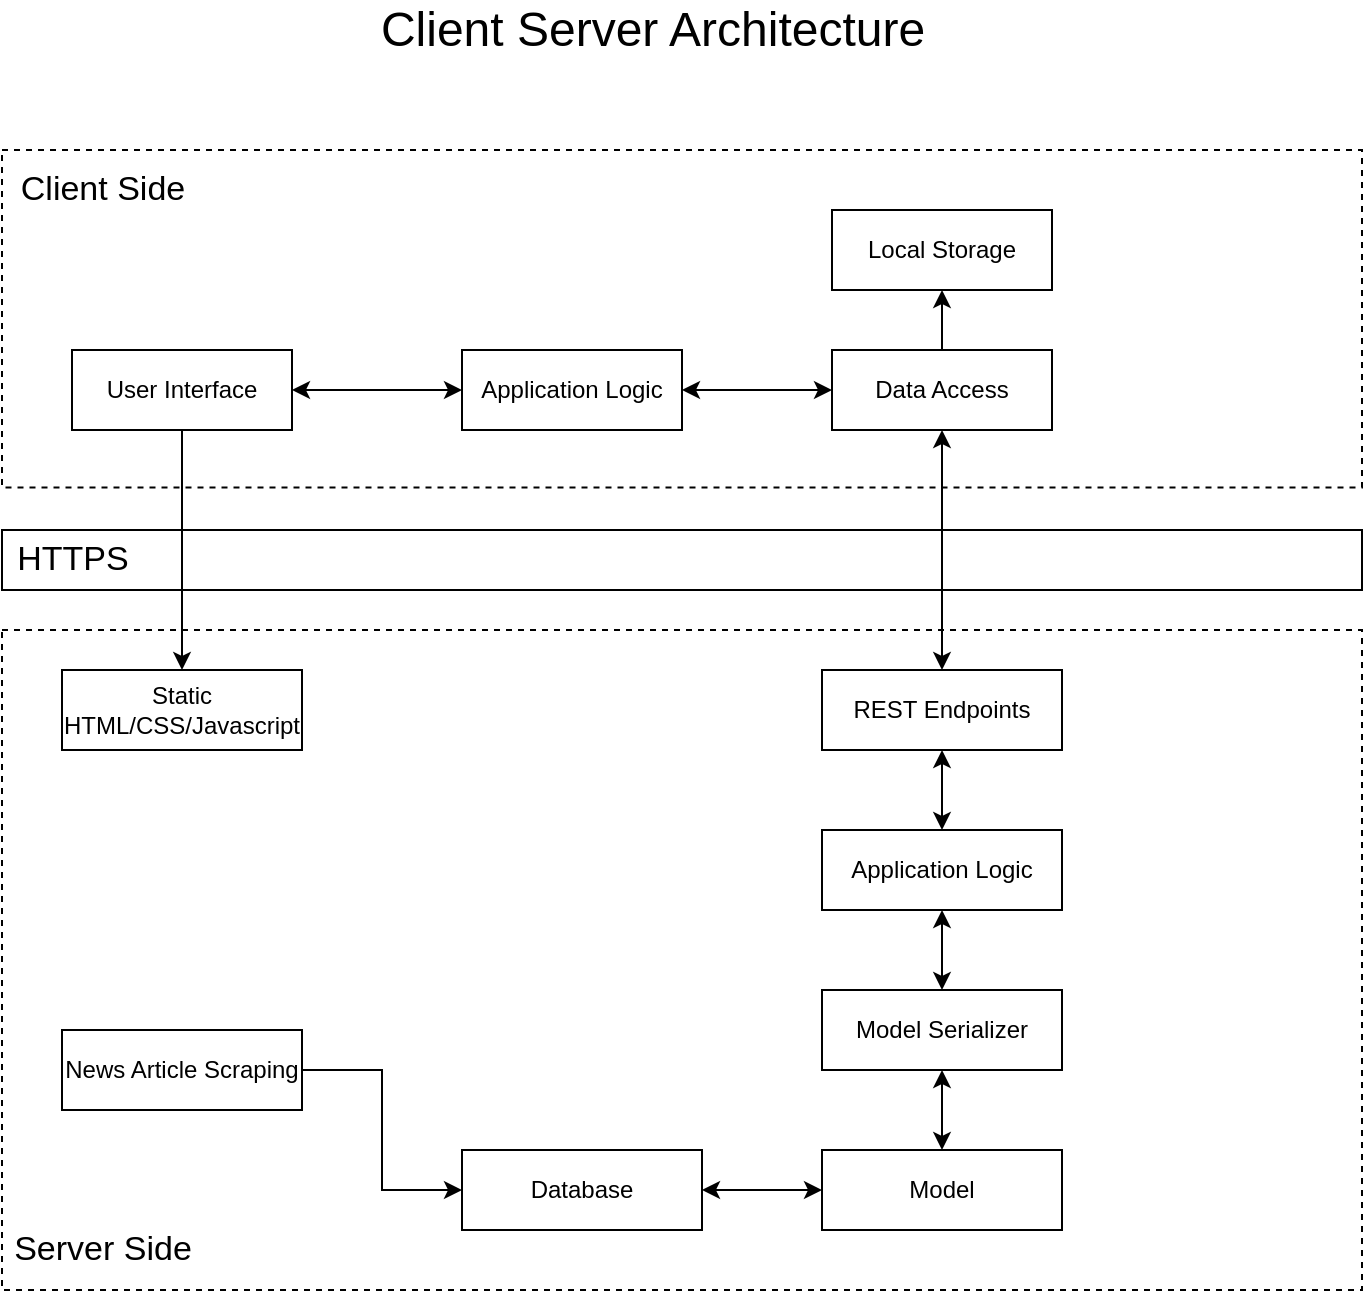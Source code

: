 <mxfile version="14.6.13" type="github">
  <diagram id="yf8aGssuZuXpHagwg_7-" name="Page-1">
    <mxGraphModel dx="1350" dy="774" grid="1" gridSize="10" guides="1" tooltips="1" connect="1" arrows="1" fold="1" page="1" pageScale="1" pageWidth="850" pageHeight="1100" math="0" shadow="0">
      <root>
        <mxCell id="0" />
        <mxCell id="1" parent="0" />
        <mxCell id="dRalgheijcarPViAJHjW-18" value="" style="rounded=0;whiteSpace=wrap;html=1;fillColor=none;dashed=1;" parent="1" vertex="1">
          <mxGeometry x="100" y="360" width="680" height="330" as="geometry" />
        </mxCell>
        <mxCell id="dRalgheijcarPViAJHjW-20" value="" style="rounded=0;whiteSpace=wrap;html=1;fillColor=none;dashed=1;" parent="1" vertex="1">
          <mxGeometry x="100" y="120" width="680" height="168.75" as="geometry" />
        </mxCell>
        <mxCell id="dRalgheijcarPViAJHjW-1" value="REST Endpoints" style="rounded=0;whiteSpace=wrap;html=1;" parent="1" vertex="1">
          <mxGeometry x="510" y="380" width="120" height="40" as="geometry" />
        </mxCell>
        <mxCell id="dRalgheijcarPViAJHjW-36" value="" style="edgeStyle=none;rounded=0;orthogonalLoop=1;jettySize=auto;html=1;startArrow=classic;startFill=1;endArrow=classic;endFill=1;" parent="1" source="dRalgheijcarPViAJHjW-2" target="dRalgheijcarPViAJHjW-1" edge="1">
          <mxGeometry relative="1" as="geometry" />
        </mxCell>
        <mxCell id="dRalgheijcarPViAJHjW-42" value="" style="edgeStyle=none;rounded=0;orthogonalLoop=1;jettySize=auto;html=1;startArrow=classic;startFill=1;endArrow=classic;endFill=1;" parent="1" source="dRalgheijcarPViAJHjW-2" target="dRalgheijcarPViAJHjW-41" edge="1">
          <mxGeometry relative="1" as="geometry" />
        </mxCell>
        <mxCell id="dRalgheijcarPViAJHjW-2" value="Application Logic" style="whiteSpace=wrap;html=1;" parent="1" vertex="1">
          <mxGeometry x="510" y="460" width="120" height="40" as="geometry" />
        </mxCell>
        <mxCell id="dRalgheijcarPViAJHjW-3" value="Database" style="rounded=0;whiteSpace=wrap;html=1;" parent="1" vertex="1">
          <mxGeometry x="330" y="620" width="120" height="40" as="geometry" />
        </mxCell>
        <mxCell id="dRalgheijcarPViAJHjW-7" value="Static HTML/CSS/Javascript" style="rounded=0;whiteSpace=wrap;html=1;" parent="1" vertex="1">
          <mxGeometry x="130" y="380" width="120" height="40" as="geometry" />
        </mxCell>
        <mxCell id="dRalgheijcarPViAJHjW-16" value="" style="rounded=0;whiteSpace=wrap;html=1;fillColor=none;" parent="1" vertex="1">
          <mxGeometry x="100" y="310" width="680" height="30" as="geometry" />
        </mxCell>
        <mxCell id="dRalgheijcarPViAJHjW-17" value="&lt;font style=&quot;font-size: 17px&quot;&gt;HTTPS&lt;/font&gt;" style="text;html=1;align=center;verticalAlign=middle;resizable=0;points=[];autosize=1;" parent="1" vertex="1">
          <mxGeometry x="100" y="315" width="70" height="20" as="geometry" />
        </mxCell>
        <mxCell id="dRalgheijcarPViAJHjW-19" value="&lt;font style=&quot;font-size: 17px&quot;&gt;Server Side&lt;/font&gt;" style="text;html=1;align=center;verticalAlign=middle;resizable=0;points=[];autosize=1;" parent="1" vertex="1">
          <mxGeometry x="100" y="660" width="100" height="20" as="geometry" />
        </mxCell>
        <mxCell id="dRalgheijcarPViAJHjW-21" value="&lt;font style=&quot;font-size: 17px&quot;&gt;Client Side&lt;/font&gt;" style="text;html=1;align=center;verticalAlign=middle;resizable=0;points=[];autosize=1;" parent="1" vertex="1">
          <mxGeometry x="100" y="130" width="100" height="20" as="geometry" />
        </mxCell>
        <mxCell id="dRalgheijcarPViAJHjW-22" value="&lt;font style=&quot;font-size: 24px&quot;&gt;Client Server Architecture&lt;/font&gt;" style="text;html=1;align=center;verticalAlign=middle;resizable=0;points=[];autosize=1;" parent="1" vertex="1">
          <mxGeometry x="280" y="50" width="290" height="20" as="geometry" />
        </mxCell>
        <mxCell id="dRalgheijcarPViAJHjW-34" style="edgeStyle=none;rounded=0;orthogonalLoop=1;jettySize=auto;html=1;entryX=0.5;entryY=0;entryDx=0;entryDy=0;startArrow=none;startFill=0;endArrow=classic;endFill=1;" parent="1" source="dRalgheijcarPViAJHjW-23" target="dRalgheijcarPViAJHjW-7" edge="1">
          <mxGeometry relative="1" as="geometry" />
        </mxCell>
        <mxCell id="dRalgheijcarPViAJHjW-23" value="User Interface" style="rounded=0;whiteSpace=wrap;html=1;fillColor=none;" parent="1" vertex="1">
          <mxGeometry x="135" y="220" width="110" height="40" as="geometry" />
        </mxCell>
        <mxCell id="dRalgheijcarPViAJHjW-26" value="" style="edgeStyle=none;rounded=0;orthogonalLoop=1;jettySize=auto;html=1;startArrow=none;startFill=0;endArrow=classic;endFill=1;" parent="1" source="dRalgheijcarPViAJHjW-24" target="dRalgheijcarPViAJHjW-25" edge="1">
          <mxGeometry relative="1" as="geometry" />
        </mxCell>
        <mxCell id="dRalgheijcarPViAJHjW-29" style="edgeStyle=none;rounded=0;orthogonalLoop=1;jettySize=auto;html=1;exitX=0.5;exitY=1;exitDx=0;exitDy=0;entryX=0.5;entryY=0;entryDx=0;entryDy=0;startArrow=classic;startFill=1;endArrow=classic;endFill=1;" parent="1" source="dRalgheijcarPViAJHjW-24" target="dRalgheijcarPViAJHjW-1" edge="1">
          <mxGeometry relative="1" as="geometry" />
        </mxCell>
        <mxCell id="dRalgheijcarPViAJHjW-24" value="Data Access" style="rounded=0;whiteSpace=wrap;html=1;fillColor=none;" parent="1" vertex="1">
          <mxGeometry x="515" y="220" width="110" height="40" as="geometry" />
        </mxCell>
        <mxCell id="dRalgheijcarPViAJHjW-25" value="Local Storage" style="rounded=0;whiteSpace=wrap;html=1;fillColor=none;" parent="1" vertex="1">
          <mxGeometry x="515" y="150" width="110" height="40" as="geometry" />
        </mxCell>
        <mxCell id="dRalgheijcarPViAJHjW-32" value="" style="edgeStyle=none;rounded=0;orthogonalLoop=1;jettySize=auto;html=1;startArrow=classic;startFill=1;endArrow=classic;endFill=1;" parent="1" source="dRalgheijcarPViAJHjW-31" target="dRalgheijcarPViAJHjW-24" edge="1">
          <mxGeometry relative="1" as="geometry" />
        </mxCell>
        <mxCell id="dRalgheijcarPViAJHjW-33" value="" style="edgeStyle=none;rounded=0;orthogonalLoop=1;jettySize=auto;html=1;startArrow=classic;startFill=1;endArrow=classic;endFill=1;" parent="1" source="dRalgheijcarPViAJHjW-31" target="dRalgheijcarPViAJHjW-23" edge="1">
          <mxGeometry relative="1" as="geometry" />
        </mxCell>
        <mxCell id="dRalgheijcarPViAJHjW-31" value="Application Logic" style="rounded=0;whiteSpace=wrap;html=1;fillColor=none;" parent="1" vertex="1">
          <mxGeometry x="330" y="220" width="110" height="40" as="geometry" />
        </mxCell>
        <mxCell id="dRalgheijcarPViAJHjW-40" style="edgeStyle=none;rounded=0;orthogonalLoop=1;jettySize=auto;html=1;exitX=0;exitY=0.5;exitDx=0;exitDy=0;startArrow=classic;startFill=1;endArrow=classic;endFill=1;" parent="1" source="dRalgheijcarPViAJHjW-37" target="dRalgheijcarPViAJHjW-3" edge="1">
          <mxGeometry relative="1" as="geometry" />
        </mxCell>
        <mxCell id="dRalgheijcarPViAJHjW-43" value="" style="edgeStyle=none;rounded=0;orthogonalLoop=1;jettySize=auto;html=1;startArrow=classic;startFill=1;endArrow=classic;endFill=1;" parent="1" source="dRalgheijcarPViAJHjW-37" target="dRalgheijcarPViAJHjW-41" edge="1">
          <mxGeometry relative="1" as="geometry" />
        </mxCell>
        <mxCell id="dRalgheijcarPViAJHjW-37" value="Model" style="whiteSpace=wrap;html=1;" parent="1" vertex="1">
          <mxGeometry x="510" y="620" width="120" height="40" as="geometry" />
        </mxCell>
        <mxCell id="dRalgheijcarPViAJHjW-41" value="Model Serializer" style="whiteSpace=wrap;html=1;" parent="1" vertex="1">
          <mxGeometry x="510" y="540" width="120" height="40" as="geometry" />
        </mxCell>
        <mxCell id="CFswmux8SoO7e5pgBnTU-8" style="edgeStyle=orthogonalEdgeStyle;rounded=0;orthogonalLoop=1;jettySize=auto;html=1;exitX=1;exitY=0.5;exitDx=0;exitDy=0;entryX=0;entryY=0.5;entryDx=0;entryDy=0;" parent="1" source="CFswmux8SoO7e5pgBnTU-2" target="dRalgheijcarPViAJHjW-3" edge="1">
          <mxGeometry relative="1" as="geometry" />
        </mxCell>
        <mxCell id="CFswmux8SoO7e5pgBnTU-2" value="News Article Scraping" style="rounded=0;whiteSpace=wrap;html=1;" parent="1" vertex="1">
          <mxGeometry x="130" y="560" width="120" height="40" as="geometry" />
        </mxCell>
      </root>
    </mxGraphModel>
  </diagram>
</mxfile>
